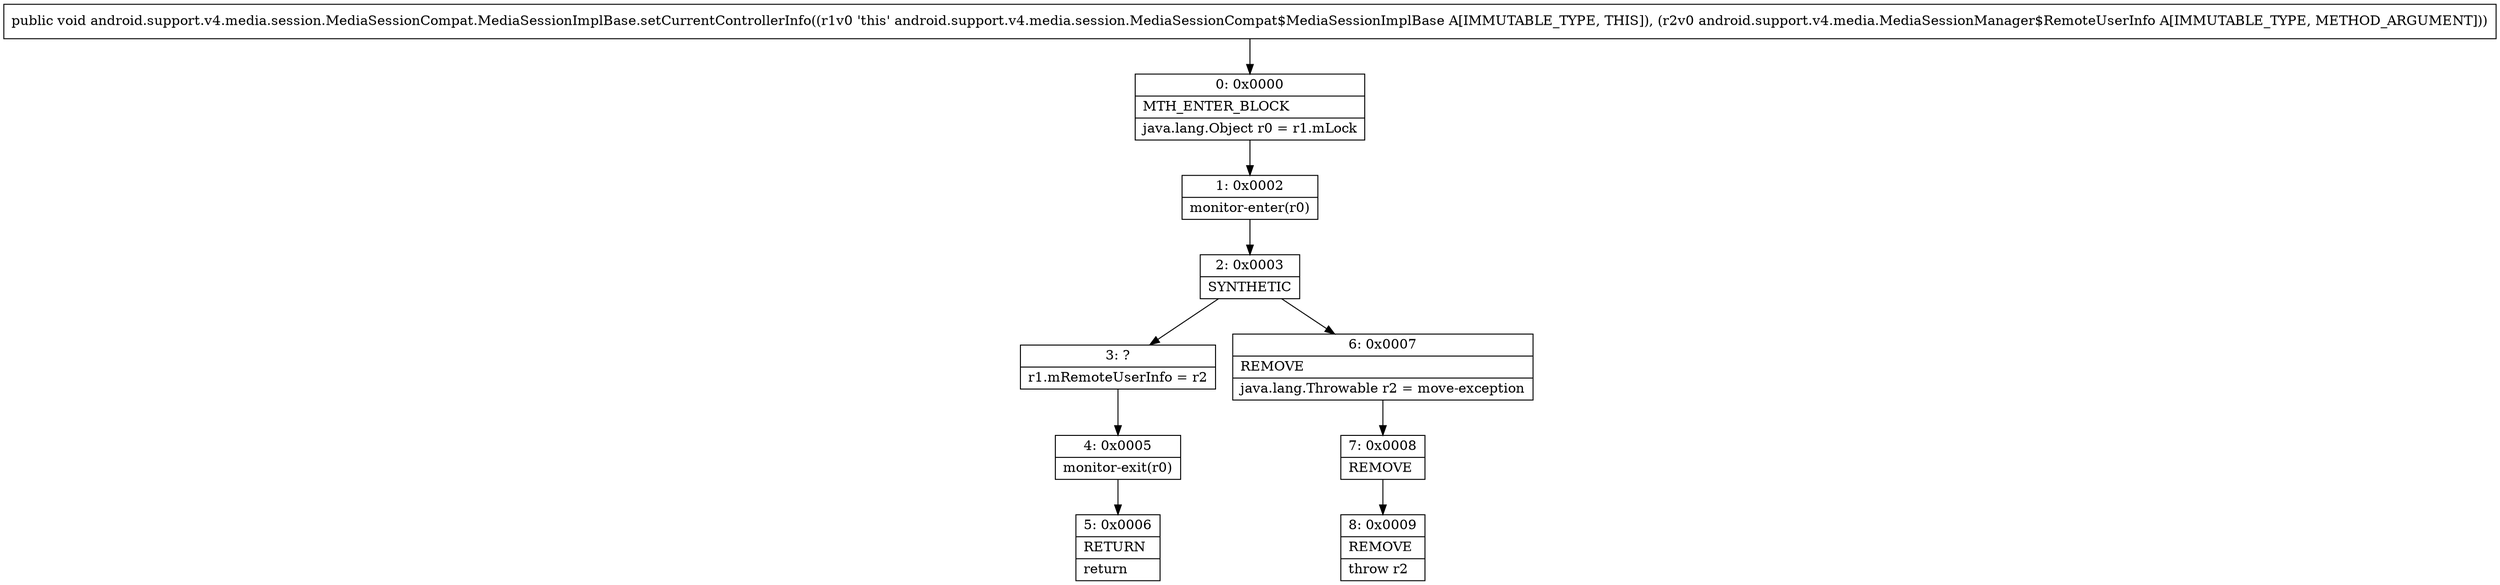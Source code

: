 digraph "CFG forandroid.support.v4.media.session.MediaSessionCompat.MediaSessionImplBase.setCurrentControllerInfo(Landroid\/support\/v4\/media\/MediaSessionManager$RemoteUserInfo;)V" {
Node_0 [shape=record,label="{0\:\ 0x0000|MTH_ENTER_BLOCK\l|java.lang.Object r0 = r1.mLock\l}"];
Node_1 [shape=record,label="{1\:\ 0x0002|monitor\-enter(r0)\l}"];
Node_2 [shape=record,label="{2\:\ 0x0003|SYNTHETIC\l}"];
Node_3 [shape=record,label="{3\:\ ?|r1.mRemoteUserInfo = r2\l}"];
Node_4 [shape=record,label="{4\:\ 0x0005|monitor\-exit(r0)\l}"];
Node_5 [shape=record,label="{5\:\ 0x0006|RETURN\l|return\l}"];
Node_6 [shape=record,label="{6\:\ 0x0007|REMOVE\l|java.lang.Throwable r2 = move\-exception\l}"];
Node_7 [shape=record,label="{7\:\ 0x0008|REMOVE\l}"];
Node_8 [shape=record,label="{8\:\ 0x0009|REMOVE\l|throw r2\l}"];
MethodNode[shape=record,label="{public void android.support.v4.media.session.MediaSessionCompat.MediaSessionImplBase.setCurrentControllerInfo((r1v0 'this' android.support.v4.media.session.MediaSessionCompat$MediaSessionImplBase A[IMMUTABLE_TYPE, THIS]), (r2v0 android.support.v4.media.MediaSessionManager$RemoteUserInfo A[IMMUTABLE_TYPE, METHOD_ARGUMENT])) }"];
MethodNode -> Node_0;
Node_0 -> Node_1;
Node_1 -> Node_2;
Node_2 -> Node_3;
Node_2 -> Node_6;
Node_3 -> Node_4;
Node_4 -> Node_5;
Node_6 -> Node_7;
Node_7 -> Node_8;
}

